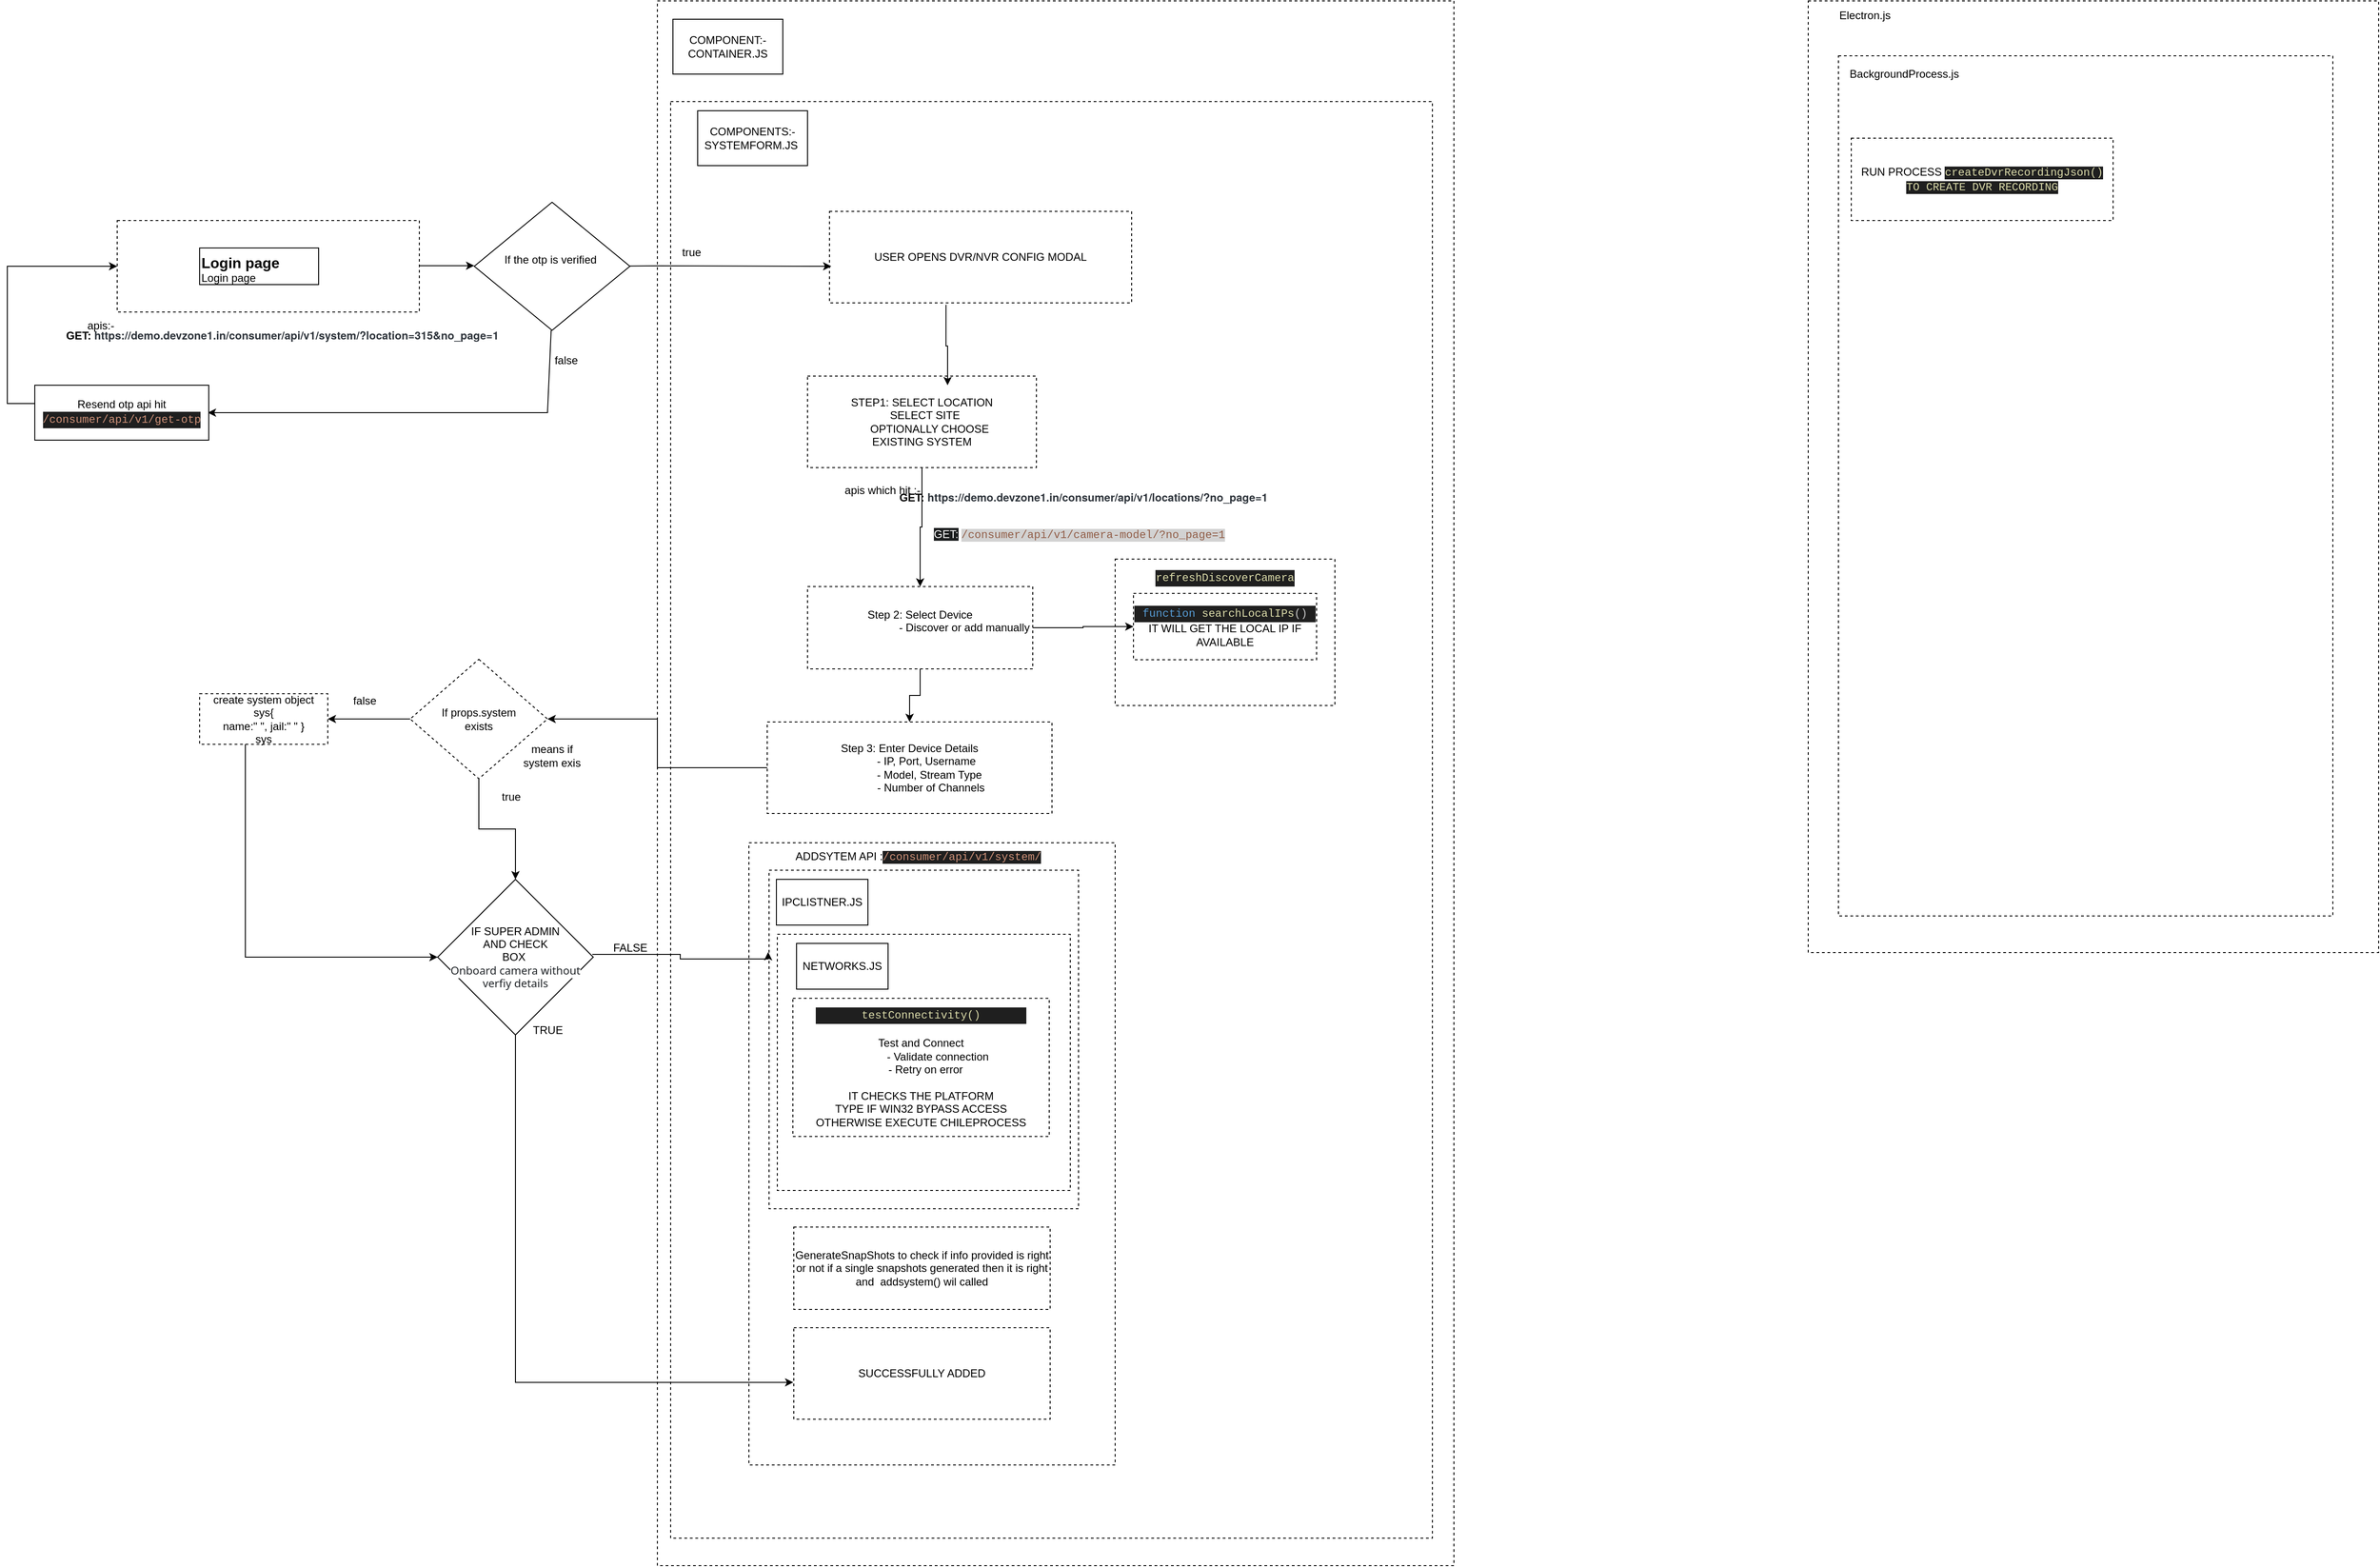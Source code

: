 <mxfile version="27.0.3">
  <diagram id="mqHwGI_LqDd8mVgrgTSP" name="Page-5">
    <mxGraphModel dx="1693" dy="2089" grid="1" gridSize="10" guides="1" tooltips="1" connect="1" arrows="1" fold="1" page="1" pageScale="1" pageWidth="827" pageHeight="1169" math="0" shadow="0">
      <root>
        <mxCell id="0" />
        <mxCell id="1" parent="0" />
        <mxCell id="ppjuHjVN80IBX7eoUQ1A-39" value="" style="rounded=0;whiteSpace=wrap;html=1;fillColor=none;dashed=1;" parent="1" vertex="1">
          <mxGeometry x="1310" y="400" width="240" height="160" as="geometry" />
        </mxCell>
        <mxCell id="ppjuHjVN80IBX7eoUQ1A-1" value="" style="rounded=0;whiteSpace=wrap;html=1;dashed=1;fillColor=none;" parent="1" vertex="1">
          <mxGeometry x="810" y="-210" width="870" height="1710" as="geometry" />
        </mxCell>
        <mxCell id="HiTxKXa3_X5GdERSaHN6-8" value="" style="rounded=0;whiteSpace=wrap;html=1;fillColor=none;dashed=1;" parent="1" vertex="1">
          <mxGeometry x="941" y="810" width="320" height="280" as="geometry" />
        </mxCell>
        <mxCell id="8ImkMyxDt-3jETlRQK3P-9" value="" style="rounded=0;whiteSpace=wrap;html=1;dashed=1;fillColor=none;" parent="1" vertex="1">
          <mxGeometry x="824.5" y="-100" width="832" height="1570" as="geometry" />
        </mxCell>
        <mxCell id="HiTxKXa3_X5GdERSaHN6-6" value="" style="rounded=0;whiteSpace=wrap;html=1;fillColor=none;dashed=1;" parent="1" vertex="1">
          <mxGeometry x="932" y="740" width="338" height="370" as="geometry" />
        </mxCell>
        <mxCell id="l-mH_1mAu79jWL0PEHqd-5" value="" style="rounded=0;whiteSpace=wrap;html=1;fillColor=none;dashed=1;" parent="1" vertex="1">
          <mxGeometry x="220" y="30" width="330" height="100" as="geometry" />
        </mxCell>
        <object placeholders="1" c4Name="Login page" c4Type="ContainerScopeBoundary" c4Description="Login page" label="&lt;font style=&quot;font-size: 16px&quot;&gt;&lt;b&gt;&lt;div style=&quot;text-align: left&quot;&gt;%c4Name%&lt;/div&gt;&lt;/b&gt;&lt;/font&gt;&lt;div style=&quot;text-align: left&quot;&gt;%c4Description%&lt;/div&gt;" id="l-mH_1mAu79jWL0PEHqd-7">
          <mxCell style="text;html=1;strokeColor=default;fillColor=none;align=left;verticalAlign=top;whiteSpace=wrap;rounded=0;metaEdit=1;allowArrows=0;resizable=1;rotatable=0;connectable=0;recursiveResize=0;expand=0;pointerEvents=0;points=[[0.25,0,0],[0.5,0,0],[0.75,0,0],[1,0.25,0],[1,0.5,0],[1,0.75,0],[0.75,1,0],[0.5,1,0],[0.25,1,0],[0,0.75,0],[0,0.5,0],[0,0.25,0]];" parent="1" vertex="1">
            <mxGeometry x="310" y="60" width="130" height="40" as="geometry" />
          </mxCell>
        </object>
        <mxCell id="l-mH_1mAu79jWL0PEHqd-9" value="" style="endArrow=classic;html=1;rounded=0;exitX=0.5;exitY=1;exitDx=0;exitDy=0;" parent="1" edge="1">
          <mxGeometry width="50" height="50" relative="1" as="geometry">
            <mxPoint x="550" y="79.33" as="sourcePoint" />
            <mxPoint x="610" y="79.33" as="targetPoint" />
          </mxGeometry>
        </mxCell>
        <mxCell id="b4lAhZ-h5LxbgZ7CZo-v-1" value="If the otp is verified&amp;nbsp;&lt;div&gt;&lt;br/&gt;&lt;/div&gt;" style="rhombus;whiteSpace=wrap;html=1;strokeColor=default;align=center;verticalAlign=middle;fontFamily=Helvetica;fontSize=12;fontColor=default;fillColor=default;" parent="1" vertex="1">
          <mxGeometry x="610" y="10" width="170" height="140" as="geometry" />
        </mxCell>
        <mxCell id="TsyTJeLZrPShMUgmSIud-1" style="edgeStyle=orthogonalEdgeStyle;rounded=0;orthogonalLoop=1;jettySize=auto;html=1;entryX=0.463;entryY=-0.021;entryDx=0;entryDy=0;entryPerimeter=0;" parent="1" edge="1">
          <mxGeometry relative="1" as="geometry">
            <mxPoint x="1126.98" y="210.0" as="targetPoint" />
            <mxPoint x="1125.23" y="122.1" as="sourcePoint" />
            <Array as="points">
              <mxPoint x="1125.23" y="167.1" />
              <mxPoint x="1127.23" y="167.1" />
            </Array>
          </mxGeometry>
        </mxCell>
        <mxCell id="yhsVgUrrOjak_2UAdhd8-2" value="USER OPENS DVR/NVR CONFIG MODAL" style="rounded=0;whiteSpace=wrap;html=1;fillColor=none;dashed=1;" parent="1" vertex="1">
          <mxGeometry x="998" y="20" width="330" height="100" as="geometry" />
        </mxCell>
        <mxCell id="yhsVgUrrOjak_2UAdhd8-3" value="" style="endArrow=classic;html=1;rounded=0;exitX=0.5;exitY=1;exitDx=0;exitDy=0;" parent="1" edge="1">
          <mxGeometry width="50" height="50" relative="1" as="geometry">
            <mxPoint x="780" y="79.77" as="sourcePoint" />
            <mxPoint x="1000" y="80" as="targetPoint" />
            <Array as="points">
              <mxPoint x="810" y="79.44" />
            </Array>
          </mxGeometry>
        </mxCell>
        <mxCell id="yhsVgUrrOjak_2UAdhd8-8" value="&lt;b&gt;GET:&lt;span style=&quot;color: rgb(47, 53, 60); font-family: &amp;quot;Helvetica Neue&amp;quot;; text-align: start; text-indent: -36px; -webkit-text-stroke-color: rgb(47, 53, 60); text-wrap-mode: wrap; background-color: transparent;&quot;&gt;&amp;nbsp;&lt;/span&gt;&lt;span style=&quot;color: rgb(47, 53, 60); font-family: &amp;quot;Helvetica Neue&amp;quot;; text-align: start; text-indent: -36px; -webkit-text-stroke-color: rgb(47, 53, 60); text-wrap-mode: wrap; background-color: transparent;&quot;&gt;https://demo.devzone1.in/consumer/api/v1/system/?location=315&amp;amp;no_page=1&lt;/span&gt;&lt;/b&gt;" style="text;html=1;align=center;verticalAlign=middle;resizable=0;points=[];autosize=1;strokeColor=none;fillColor=none;" parent="1" vertex="1">
          <mxGeometry x="150" y="140" width="500" height="30" as="geometry" />
        </mxCell>
        <mxCell id="yhsVgUrrOjak_2UAdhd8-11" value="&amp;nbsp; &amp;nbsp; &amp;nbsp; &amp;nbsp; apis:-&amp;nbsp;" style="text;html=1;align=center;verticalAlign=middle;resizable=0;points=[];autosize=1;strokeColor=none;fillColor=none;" parent="1" vertex="1">
          <mxGeometry x="150" y="130" width="80" height="30" as="geometry" />
        </mxCell>
        <mxCell id="yhsVgUrrOjak_2UAdhd8-12" value="true" style="text;html=1;align=center;verticalAlign=middle;resizable=0;points=[];autosize=1;strokeColor=none;fillColor=none;" parent="1" vertex="1">
          <mxGeometry x="827" y="50" width="40" height="30" as="geometry" />
        </mxCell>
        <mxCell id="yhsVgUrrOjak_2UAdhd8-14" value="" style="endArrow=classic;html=1;rounded=0;exitX=0.5;exitY=1;exitDx=0;exitDy=0;" parent="1" edge="1">
          <mxGeometry width="50" height="50" relative="1" as="geometry">
            <mxPoint x="694" y="150" as="sourcePoint" />
            <mxPoint x="319" y="240" as="targetPoint" />
            <Array as="points">
              <mxPoint x="690" y="240" />
            </Array>
          </mxGeometry>
        </mxCell>
        <mxCell id="yhsVgUrrOjak_2UAdhd8-18" style="edgeStyle=orthogonalEdgeStyle;rounded=0;orthogonalLoop=1;jettySize=auto;html=1;entryX=0;entryY=0.5;entryDx=0;entryDy=0;" parent="1" source="yhsVgUrrOjak_2UAdhd8-16" target="l-mH_1mAu79jWL0PEHqd-5" edge="1">
          <mxGeometry relative="1" as="geometry">
            <Array as="points">
              <mxPoint x="100" y="230" />
              <mxPoint x="100" y="80" />
            </Array>
          </mxGeometry>
        </mxCell>
        <mxCell id="yhsVgUrrOjak_2UAdhd8-16" value="Resend otp api hit&lt;br&gt;&lt;div style=&quot;color: rgb(204, 204, 204); background-color: rgb(31, 31, 31); font-family: Menlo, Monaco, &amp;quot;Courier New&amp;quot;, monospace; line-height: 18px; white-space: pre;&quot;&gt;&lt;span style=&quot;color: #ce9178;&quot;&gt;/consumer/api/v1/get-otp&lt;/span&gt;&lt;/div&gt;" style="rounded=0;whiteSpace=wrap;html=1;" parent="1" vertex="1">
          <mxGeometry x="130" y="210" width="190" height="60" as="geometry" />
        </mxCell>
        <mxCell id="8ImkMyxDt-3jETlRQK3P-1" style="edgeStyle=orthogonalEdgeStyle;rounded=0;orthogonalLoop=1;jettySize=auto;html=1;" parent="1" source="TsyTJeLZrPShMUgmSIud-3" target="TsyTJeLZrPShMUgmSIud-8" edge="1">
          <mxGeometry relative="1" as="geometry" />
        </mxCell>
        <mxCell id="TsyTJeLZrPShMUgmSIud-3" value="STEP1: SELECT LOCATION&lt;br&gt;&amp;nbsp; SELECT SITE&lt;br&gt;&amp;nbsp; &amp;nbsp; &amp;nbsp; &amp;nbsp; &amp;nbsp; &amp;nbsp; &amp;nbsp; &amp;nbsp; &amp;nbsp; OPTIONALLY CHOOSE&amp;nbsp; &amp;nbsp; &amp;nbsp; &amp;nbsp; &amp;nbsp; &amp;nbsp; &amp;nbsp; EXISTING SYSTEM" style="rounded=0;whiteSpace=wrap;html=1;fillColor=none;dashed=1;" parent="1" vertex="1">
          <mxGeometry x="974" y="200" width="250" height="100" as="geometry" />
        </mxCell>
        <mxCell id="TsyTJeLZrPShMUgmSIud-4" value="apis which hit :-" style="text;strokeColor=none;align=center;fillColor=none;html=1;verticalAlign=middle;whiteSpace=wrap;rounded=0;" parent="1" vertex="1">
          <mxGeometry x="1011" y="310" width="90" height="30" as="geometry" />
        </mxCell>
        <mxCell id="TsyTJeLZrPShMUgmSIud-7" value="&lt;b&gt;GET:&lt;span style=&quot;-webkit-text-stroke-color: rgb(47, 53, 60); text-wrap-mode: wrap; background-color: transparent; color: rgb(47, 53, 60); font-family: &amp;quot;Helvetica Neue&amp;quot;; text-align: start; text-indent: -36px;&quot;&gt;&amp;nbsp;&lt;/span&gt;&lt;span style=&quot;-webkit-text-stroke-color: rgb(47, 53, 60); text-wrap-mode: wrap; background-color: transparent; color: rgb(47, 53, 60); font-family: &amp;quot;Helvetica Neue&amp;quot;; text-align: start; text-indent: -36px;&quot;&gt;https://demo.devzone1.in/consumer/api/v1/locations/?no_page=1&lt;/span&gt;&lt;/b&gt;" style="text;html=1;align=center;verticalAlign=middle;resizable=0;points=[];autosize=1;strokeColor=none;fillColor=none;" parent="1" vertex="1">
          <mxGeometry x="1060" y="317" width="430" height="30" as="geometry" />
        </mxCell>
        <mxCell id="scb2lOnAkoNS8JEHy761-16" style="edgeStyle=orthogonalEdgeStyle;rounded=0;orthogonalLoop=1;jettySize=auto;html=1;entryX=0.5;entryY=0;entryDx=0;entryDy=0;" parent="1" source="TsyTJeLZrPShMUgmSIud-8" target="8ImkMyxDt-3jETlRQK3P-12" edge="1">
          <mxGeometry relative="1" as="geometry" />
        </mxCell>
        <mxCell id="ppjuHjVN80IBX7eoUQ1A-38" style="edgeStyle=orthogonalEdgeStyle;rounded=0;orthogonalLoop=1;jettySize=auto;html=1;entryX=0;entryY=0.5;entryDx=0;entryDy=0;" parent="1" source="TsyTJeLZrPShMUgmSIud-8" target="8ImkMyxDt-3jETlRQK3P-7" edge="1">
          <mxGeometry relative="1" as="geometry" />
        </mxCell>
        <mxCell id="TsyTJeLZrPShMUgmSIud-8" value="Step 2: Select Device&lt;div&gt;&amp;nbsp; &amp;nbsp; &amp;nbsp; &amp;nbsp; &amp;nbsp; &amp;nbsp; &amp;nbsp; &amp;nbsp; &amp;nbsp; &amp;nbsp; &amp;nbsp; &amp;nbsp; &amp;nbsp; &amp;nbsp; &amp;nbsp;- Discover or add manually&lt;br&gt;&lt;br&gt;&lt;/div&gt;" style="rounded=0;whiteSpace=wrap;html=1;fillColor=none;dashed=1;" parent="1" vertex="1">
          <mxGeometry x="974" y="430" width="246" height="90" as="geometry" />
        </mxCell>
        <mxCell id="8ImkMyxDt-3jETlRQK3P-3" value="&lt;div style=&quot;color: rgb(204, 204, 204); background-color: rgb(31, 31, 31); font-family: Menlo, Monaco, &amp;quot;Courier New&amp;quot;, monospace; font-weight: normal; font-size: 12px; line-height: 18px; white-space: pre;&quot;&gt;&lt;br&gt;&lt;/div&gt;" style="text;whiteSpace=wrap;html=1;" parent="1" vertex="1">
          <mxGeometry x="1090" y="380" width="320" height="40" as="geometry" />
        </mxCell>
        <UserObject label="&lt;span style=&quot;color: rgb(255, 255, 255); font-family: Helvetica; font-size: 12px; font-style: normal; font-variant-ligatures: normal; font-variant-caps: normal; font-weight: 400; letter-spacing: normal; orphans: 2; text-align: center; text-indent: 0px; text-transform: none; widows: 2; word-spacing: 0px; -webkit-text-stroke-width: 0px; white-space: nowrap; background-color: rgb(27, 29, 30); text-decoration-thickness: initial; text-decoration-style: initial; text-decoration-color: initial; float: none; display: inline !important;&quot;&gt;GET:&lt;/span&gt;&lt;b style=&quot;forced-color-adjust: none; font-size: 12px; font-style: normal; font-variant-ligatures: normal; font-variant-caps: normal; letter-spacing: normal; orphans: 2; text-transform: none; widows: 2; word-spacing: 0px; -webkit-text-stroke: 0px rgb(47, 53, 60); white-space: normal; background-color: transparent; text-decoration-thickness: initial; text-decoration-style: initial; text-decoration-color: initial; color: rgb(47, 53, 60); font-family: &amp;quot;Helvetica Neue&amp;quot;; text-align: start; text-indent: -36px; box-shadow: none !important;&quot;&gt;&amp;nbsp;&lt;/b&gt;&lt;span style=&quot;color: rgb(145, 93, 71); font-family: Menlo, Monaco, &amp;quot;Courier New&amp;quot;, monospace; white-space: pre; background-color: rgb(210, 210, 210);&quot;&gt;/consumer/api/v1/camera-model/?no_page=1&lt;/span&gt;" link="&lt;span style=&quot;color: rgb(255, 255, 255); font-family: Helvetica; font-size: 12px; font-style: normal; font-variant-ligatures: normal; font-variant-caps: normal; font-weight: 400; letter-spacing: normal; orphans: 2; text-align: center; text-indent: 0px; text-transform: none; widows: 2; word-spacing: 0px; -webkit-text-stroke-width: 0px; white-space: nowrap; background-color: rgb(27, 29, 30); text-decoration-thickness: initial; text-decoration-style: initial; text-decoration-color: initial; display: inline !important; float: none;&quot;&gt;GET:&lt;/span&gt;&lt;b data-mx-given-colors=&quot;{&amp;quot;-webkit-text-stroke-color&amp;quot;:&amp;quot;rgb(47, 53, 60)&amp;quot;,&amp;quot;color&amp;quot;:&amp;quot;rgb(47, 53, 60)&amp;quot;}&quot; style=&quot;forced-color-adjust: none; box-shadow: none !important; font-size: 12px; font-style: normal; font-variant-ligatures: normal; font-variant-caps: normal; letter-spacing: normal; orphans: 2; text-transform: none; widows: 2; word-spacing: 0px; -webkit-text-stroke: 0px light-dark(rgb(47, 53, 60), rgb(188, 193, 199)); white-space: normal; background-color: transparent; text-decoration-thickness: initial; text-decoration-style: initial; text-decoration-color: initial; color: light-dark(rgb(47, 53, 60), rgb(188, 193, 199)); font-family: &amp;quot;Helvetica Neue&amp;quot;; text-align: start; text-indent: -36px;&quot;&gt;&amp;nbsp;&lt;/b&gt;&lt;span data-mx-given-colors=&quot;{&amp;quot;-webkit-text-stroke-color&amp;quot;:&amp;quot;rgb(47, 53, 60)&amp;quot;,&amp;quot;color&amp;quot;:&amp;quot;rgb(47, 53, 60)&amp;quot;}&quot; style=&quot;forced-color-adjust: none; box-shadow: none !important; font-size: 12px; font-style: normal; font-variant-ligatures: normal; font-variant-caps: normal; font-weight: 400; letter-spacing: normal; orphans: 2; text-transform: none; widows: 2; word-spacing: 0px; -webkit-text-stroke: 0px light-dark(rgb(47, 53, 60), rgb(188, 193, 199)); white-space: normal; background-color: transparent; text-decoration-thickness: initial; text-decoration-style: initial; text-decoration-color: initial; color: light-dark(rgb(47, 53, 60), rgb(188, 193, 199)); font-family: &amp;quot;Helvetica Neue&amp;quot;; text-align: start; text-indent: -36px;&quot;&gt;https://demo.devzone1.in/consumer/api/v1/locations/?no_page=1&lt;/span&gt;" id="8ImkMyxDt-3jETlRQK3P-4">
          <mxCell style="text;whiteSpace=wrap;html=1;" parent="1" vertex="1">
            <mxGeometry x="1110" y="358" width="420" height="40" as="geometry" />
          </mxCell>
        </UserObject>
        <mxCell id="8ImkMyxDt-3jETlRQK3P-7" value="&lt;div&gt;&lt;div style=&quot;color: rgb(204, 204, 204); background-color: rgb(31, 31, 31); font-family: Menlo, Monaco, &amp;quot;Courier New&amp;quot;, monospace; line-height: 18px; white-space: pre;&quot;&gt;&lt;span style=&quot;color: rgb(86, 156, 214);&quot;&gt;function&lt;/span&gt; &lt;span style=&quot;color: rgb(220, 220, 170);&quot;&gt;searchLocalIPs&lt;/span&gt;()&lt;/div&gt;IT WILL GET THE LOCAL IP IF AVAILABLE&lt;/div&gt;" style="rounded=0;whiteSpace=wrap;html=1;fillColor=none;dashed=1;" parent="1" vertex="1">
          <mxGeometry x="1330" y="437.5" width="200" height="72.5" as="geometry" />
        </mxCell>
        <mxCell id="scb2lOnAkoNS8JEHy761-1" style="edgeStyle=orthogonalEdgeStyle;rounded=0;orthogonalLoop=1;jettySize=auto;html=1;entryX=-0.002;entryY=0.597;entryDx=0;entryDy=0;exitX=0.5;exitY=1;exitDx=0;exitDy=0;entryPerimeter=0;" parent="1" source="scb2lOnAkoNS8JEHy761-2" target="scb2lOnAkoNS8JEHy761-3" edge="1">
          <mxGeometry relative="1" as="geometry">
            <mxPoint x="810" y="910" as="targetPoint" />
            <mxPoint x="530" y="680" as="sourcePoint" />
            <Array as="points">
              <mxPoint x="655" y="1300" />
            </Array>
          </mxGeometry>
        </mxCell>
        <mxCell id="ppjuHjVN80IBX7eoUQ1A-26" style="edgeStyle=orthogonalEdgeStyle;rounded=0;orthogonalLoop=1;jettySize=auto;html=1;entryX=1;entryY=0.5;entryDx=0;entryDy=0;" parent="1" source="8ImkMyxDt-3jETlRQK3P-12" target="ppjuHjVN80IBX7eoUQ1A-25" edge="1">
          <mxGeometry relative="1" as="geometry" />
        </mxCell>
        <mxCell id="8ImkMyxDt-3jETlRQK3P-12" value="&lt;div&gt;Step 3: Enter Device Details&lt;/div&gt;&lt;div&gt;&amp;nbsp; &amp;nbsp; &amp;nbsp; &amp;nbsp; &amp;nbsp; &amp;nbsp;- IP, Port, Username&lt;/div&gt;&lt;div&gt;&amp;nbsp; &amp;nbsp; &amp;nbsp; &amp;nbsp; &amp;nbsp; &amp;nbsp; &amp;nbsp;- Model, Stream Type&lt;/div&gt;&lt;div&gt;&amp;nbsp; &amp;nbsp; &amp;nbsp; &amp;nbsp; &amp;nbsp; &amp;nbsp; &amp;nbsp; - Number of Channels&lt;/div&gt;" style="rounded=0;whiteSpace=wrap;html=1;fillColor=none;dashed=1;" parent="1" vertex="1">
          <mxGeometry x="930" y="578" width="311" height="100" as="geometry" />
        </mxCell>
        <mxCell id="m8ckdfRdjlJiDPBA9qJZ-1" value="&lt;div style=&quot;color: rgb(204, 204, 204); background-color: rgb(31, 31, 31); font-family: Menlo, Monaco, &amp;quot;Courier New&amp;quot;, monospace; line-height: 18px; white-space: pre;&quot;&gt;&lt;span style=&quot;color: rgb(220, 220, 170);&quot;&gt;testConnectivity()&lt;/span&gt;&lt;/div&gt;&lt;br&gt;Test and Connect&lt;br&gt;&amp;nbsp; &amp;nbsp; &amp;nbsp; &amp;nbsp; &amp;nbsp; &amp;nbsp;- Validate connection&lt;br&gt;&amp;nbsp; &amp;nbsp;- Retry on error&lt;br&gt;&lt;br&gt;IT CHECKS THE PLATFORM&lt;div&gt;TYPE IF WIN32 BYPASS ACCESS&lt;br&gt;OTHERWISE EXECUTE CHILEPROCESS&lt;/div&gt;" style="rounded=0;whiteSpace=wrap;html=1;fillColor=none;dashed=1;" parent="1" vertex="1">
          <mxGeometry x="958" y="880" width="280" height="151" as="geometry" />
        </mxCell>
        <mxCell id="scb2lOnAkoNS8JEHy761-3" value="SUCCESSFULLY ADDED" style="rounded=0;whiteSpace=wrap;html=1;fillColor=none;dashed=1;" parent="1" vertex="1">
          <mxGeometry x="959" y="1240" width="280" height="100" as="geometry" />
        </mxCell>
        <mxCell id="scb2lOnAkoNS8JEHy761-8" style="edgeStyle=orthogonalEdgeStyle;rounded=0;orthogonalLoop=1;jettySize=auto;html=1;exitX=1;exitY=0.5;exitDx=0;exitDy=0;entryX=0;entryY=0.25;entryDx=0;entryDy=0;" parent="1" edge="1">
          <mxGeometry relative="1" as="geometry">
            <mxPoint x="739" y="832" as="sourcePoint" />
            <mxPoint x="931" y="829.5" as="targetPoint" />
            <Array as="points">
              <mxPoint x="835" y="832" />
              <mxPoint x="835" y="837" />
              <mxPoint x="931" y="837" />
            </Array>
          </mxGeometry>
        </mxCell>
        <mxCell id="scb2lOnAkoNS8JEHy761-2" value="IF SUPER ADMIN&lt;br&gt;AND CHECK&lt;br&gt;BOX&amp;nbsp;&lt;br&gt;&lt;span style=&quot;color: rgb(33, 37, 41); font-family: system-ui; text-align: start; background-color: rgb(255, 255, 255);&quot;&gt;Onboard camera without verfiy details&lt;/span&gt;" style="rhombus;whiteSpace=wrap;html=1;strokeColor=default;align=center;verticalAlign=middle;fontFamily=Helvetica;fontSize=12;fontColor=default;fillColor=default;" parent="1" vertex="1">
          <mxGeometry x="570" y="750" width="170" height="170" as="geometry" />
        </mxCell>
        <mxCell id="scb2lOnAkoNS8JEHy761-7" value="TRUE" style="text;html=1;align=center;verticalAlign=middle;resizable=0;points=[];autosize=1;strokeColor=none;fillColor=none;" parent="1" vertex="1">
          <mxGeometry x="660" y="900" width="60" height="30" as="geometry" />
        </mxCell>
        <mxCell id="scb2lOnAkoNS8JEHy761-10" value="FALSE" style="text;html=1;align=center;verticalAlign=middle;resizable=0;points=[];autosize=1;strokeColor=none;fillColor=none;" parent="1" vertex="1">
          <mxGeometry x="750" y="810" width="60" height="30" as="geometry" />
        </mxCell>
        <mxCell id="scb2lOnAkoNS8JEHy761-14" value="COMPONENTS:-SYSTEMFORM.JS&amp;nbsp;" style="rounded=0;whiteSpace=wrap;html=1;" parent="1" vertex="1">
          <mxGeometry x="854" y="-90" width="120" height="60" as="geometry" />
        </mxCell>
        <mxCell id="HiTxKXa3_X5GdERSaHN6-4" value="GenerateSnapShots to check if info provided is right or not if a single snapshots generated then it is right and&amp;nbsp; addsystem() wil called" style="rounded=0;whiteSpace=wrap;html=1;fillColor=none;dashed=1;" parent="1" vertex="1">
          <mxGeometry x="959" y="1130" width="280" height="90" as="geometry" />
        </mxCell>
        <mxCell id="HiTxKXa3_X5GdERSaHN6-7" value="IPCLISTNER.JS" style="rounded=0;whiteSpace=wrap;html=1;" parent="1" vertex="1">
          <mxGeometry x="940" y="750" width="100" height="50" as="geometry" />
        </mxCell>
        <mxCell id="HiTxKXa3_X5GdERSaHN6-9" value="NETWORKS.JS" style="rounded=0;whiteSpace=wrap;html=1;" parent="1" vertex="1">
          <mxGeometry x="962" y="820" width="100" height="50" as="geometry" />
        </mxCell>
        <mxCell id="ppjuHjVN80IBX7eoUQ1A-2" value="COMPONENT:-CONTAINER.JS" style="rounded=0;whiteSpace=wrap;html=1;" parent="1" vertex="1">
          <mxGeometry x="827" y="-190" width="120" height="60" as="geometry" />
        </mxCell>
        <mxCell id="ppjuHjVN80IBX7eoUQ1A-3" value="false" style="text;html=1;align=center;verticalAlign=middle;resizable=0;points=[];autosize=1;strokeColor=none;fillColor=none;" parent="1" vertex="1">
          <mxGeometry x="685" y="168" width="50" height="30" as="geometry" />
        </mxCell>
        <mxCell id="ppjuHjVN80IBX7eoUQ1A-27" style="edgeStyle=orthogonalEdgeStyle;rounded=0;orthogonalLoop=1;jettySize=auto;html=1;" parent="1" source="ppjuHjVN80IBX7eoUQ1A-25" target="scb2lOnAkoNS8JEHy761-2" edge="1">
          <mxGeometry relative="1" as="geometry" />
        </mxCell>
        <mxCell id="ppjuHjVN80IBX7eoUQ1A-31" value="" style="edgeStyle=orthogonalEdgeStyle;rounded=0;orthogonalLoop=1;jettySize=auto;html=1;" parent="1" source="ppjuHjVN80IBX7eoUQ1A-25" target="ppjuHjVN80IBX7eoUQ1A-30" edge="1">
          <mxGeometry relative="1" as="geometry" />
        </mxCell>
        <mxCell id="ppjuHjVN80IBX7eoUQ1A-25" value="If props.system&lt;br&gt;exists" style="rhombus;whiteSpace=wrap;html=1;fillColor=none;rounded=0;dashed=1;" parent="1" vertex="1">
          <mxGeometry x="540" y="509.5" width="150" height="130.5" as="geometry" />
        </mxCell>
        <mxCell id="ppjuHjVN80IBX7eoUQ1A-28" value="means if system exis" style="text;html=1;align=center;verticalAlign=middle;whiteSpace=wrap;rounded=0;" parent="1" vertex="1">
          <mxGeometry x="655" y="600" width="80" height="30" as="geometry" />
        </mxCell>
        <mxCell id="ppjuHjVN80IBX7eoUQ1A-29" value="true" style="text;html=1;align=center;verticalAlign=middle;resizable=0;points=[];autosize=1;strokeColor=none;fillColor=none;" parent="1" vertex="1">
          <mxGeometry x="630" y="645" width="40" height="30" as="geometry" />
        </mxCell>
        <mxCell id="ppjuHjVN80IBX7eoUQ1A-33" style="edgeStyle=orthogonalEdgeStyle;rounded=0;orthogonalLoop=1;jettySize=auto;html=1;entryX=0;entryY=0.5;entryDx=0;entryDy=0;" parent="1" source="ppjuHjVN80IBX7eoUQ1A-30" target="scb2lOnAkoNS8JEHy761-2" edge="1">
          <mxGeometry relative="1" as="geometry">
            <Array as="points">
              <mxPoint x="360" y="835" />
            </Array>
          </mxGeometry>
        </mxCell>
        <mxCell id="ppjuHjVN80IBX7eoUQ1A-30" value="create system object&lt;br&gt;sys{&lt;br&gt;name:&quot; &quot;, jail:&quot; &quot; }&lt;br&gt;sys" style="whiteSpace=wrap;html=1;fillColor=none;rounded=0;dashed=1;" parent="1" vertex="1">
          <mxGeometry x="310" y="547.13" width="140" height="55.25" as="geometry" />
        </mxCell>
        <mxCell id="ppjuHjVN80IBX7eoUQ1A-32" value="false" style="text;html=1;align=center;verticalAlign=middle;resizable=0;points=[];autosize=1;strokeColor=none;fillColor=none;" parent="1" vertex="1">
          <mxGeometry x="465" y="540" width="50" height="30" as="geometry" />
        </mxCell>
        <mxCell id="ppjuHjVN80IBX7eoUQ1A-35" value="" style="rounded=0;whiteSpace=wrap;html=1;fillColor=none;dashed=1;" parent="1" vertex="1">
          <mxGeometry x="910" y="710" width="400" height="680" as="geometry" />
        </mxCell>
        <mxCell id="ppjuHjVN80IBX7eoUQ1A-36" value="ADDSYTEM API :&lt;span style=&quot;color: rgb(206, 145, 120); background-color: rgb(31, 31, 31); font-family: Menlo, Monaco, &amp;quot;Courier New&amp;quot;, monospace; white-space: pre;&quot;&gt;/consumer/api/v1/system/&lt;/span&gt;" style="text;html=1;align=center;verticalAlign=middle;whiteSpace=wrap;rounded=0;" parent="1" vertex="1">
          <mxGeometry x="930" y="710" width="330" height="30" as="geometry" />
        </mxCell>
        <mxCell id="ppjuHjVN80IBX7eoUQ1A-40" value="&lt;div style=&quot;color: rgb(204, 204, 204); background-color: rgb(31, 31, 31); font-family: Menlo, Monaco, &amp;quot;Courier New&amp;quot;, monospace; line-height: 18px; white-space: pre;&quot;&gt;&lt;span style=&quot;color: #dcdcaa;&quot;&gt;refreshDiscoverCamera&lt;/span&gt;&lt;/div&gt;" style="text;html=1;align=center;verticalAlign=middle;whiteSpace=wrap;rounded=0;" parent="1" vertex="1">
          <mxGeometry x="1335" y="420" width="190" as="geometry" />
        </mxCell>
        <mxCell id="dem2RPdDAouoTO7_FDhB-1" value="" style="rounded=0;whiteSpace=wrap;html=1;dashed=1;fillColor=none;" vertex="1" parent="1">
          <mxGeometry x="2067" y="-210" width="623" height="1040" as="geometry" />
        </mxCell>
        <mxCell id="dem2RPdDAouoTO7_FDhB-2" value="Electron.js" style="text;html=1;align=center;verticalAlign=middle;whiteSpace=wrap;rounded=0;" vertex="1" parent="1">
          <mxGeometry x="2069" y="-209" width="120" height="30" as="geometry" />
        </mxCell>
        <mxCell id="dem2RPdDAouoTO7_FDhB-3" value="" style="rounded=0;whiteSpace=wrap;html=1;dashed=1;fillColor=none;" vertex="1" parent="1">
          <mxGeometry x="2100" y="-150" width="540" height="940" as="geometry" />
        </mxCell>
        <mxCell id="dem2RPdDAouoTO7_FDhB-4" value="BackgroundProcess.js" style="text;html=1;align=center;verticalAlign=middle;whiteSpace=wrap;rounded=0;" vertex="1" parent="1">
          <mxGeometry x="2102" y="-145" width="140" height="30" as="geometry" />
        </mxCell>
        <mxCell id="dem2RPdDAouoTO7_FDhB-5" value="RUN PROCESS&amp;nbsp;&lt;span style=&quot;color: rgb(220, 220, 170); background-color: rgb(31, 31, 31); font-family: Menlo, Monaco, &amp;quot;Courier New&amp;quot;, monospace; white-space: pre;&quot;&gt;createDvrRecordingJson()&lt;/span&gt;&lt;div&gt;&lt;span style=&quot;color: rgb(220, 220, 170); background-color: rgb(31, 31, 31); font-family: Menlo, Monaco, &amp;quot;Courier New&amp;quot;, monospace; white-space: pre;&quot;&gt;TO CREATE DVR RECORDING&lt;/span&gt;&lt;/div&gt;" style="rounded=0;whiteSpace=wrap;html=1;fillColor=none;dashed=1;" vertex="1" parent="1">
          <mxGeometry x="2114" y="-60" width="286" height="90" as="geometry" />
        </mxCell>
      </root>
    </mxGraphModel>
  </diagram>
</mxfile>
